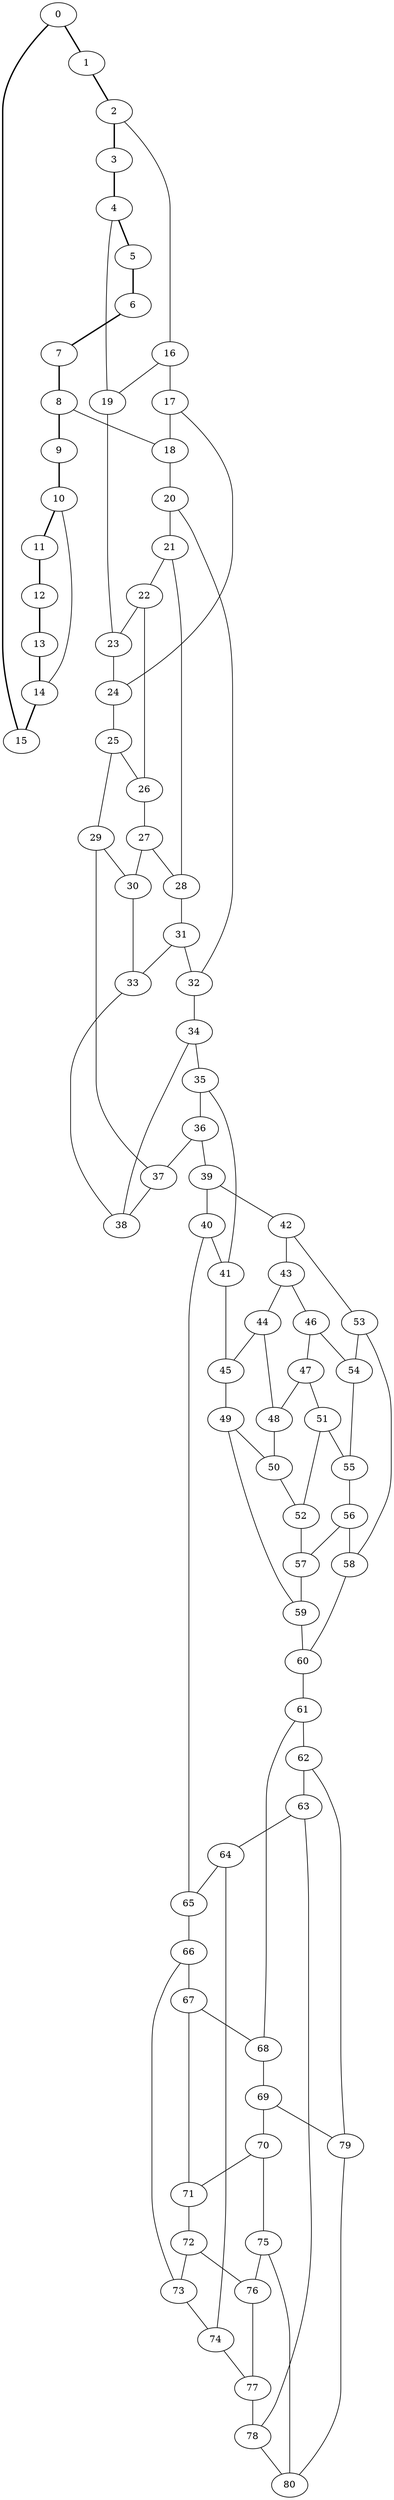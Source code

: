 //Inside of this graph isn't 3-connected
graph G {
0 [ pos = " 22.50,0.00!" ];
0 -- 1[style=bold];
0 -- 15[style=bold];
1 [ pos = " 20.79,8.61!" ];
1 -- 2[style=bold];
2 [ pos = " 15.91,15.91!" ];
2 -- 3[style=bold];
2 -- 16;
3 [ pos = " 8.61,20.79!" ];
3 -- 4[style=bold];
4 [ pos = " 0.00,22.50!" ];
4 -- 5[style=bold];
4 -- 19;
5 [ pos = " -8.61,20.79!" ];
5 -- 6[style=bold];
6 [ pos = " -15.91,15.91!" ];
6 -- 7[style=bold];
7 [ pos = " -20.79,8.61!" ];
7 -- 8[style=bold];
8 [ pos = " -22.50,0.00!" ];
8 -- 9[style=bold];
8 -- 18;
9 [ pos = " -20.79,-8.61!" ];
9 -- 10[style=bold];
10 [ pos = " -15.91,-15.91!" ];
10 -- 11[style=bold];
10 -- 14;
11 [ pos = " -8.61,-20.79!" ];
11 -- 12[style=bold];
12 [ pos = " 0.00,-22.50!" ];
12 -- 13[style=bold];
13 [ pos = " 8.61,-20.79!" ];
13 -- 14[style=bold];
14 [ pos = " 15.91,-15.91!" ];
14 -- 15[style=bold];
15 [ pos = " 20.79,-8.61!" ];
16 -- 17;
16 -- 19;
17 -- 18;
17 -- 24;
18 -- 20;
19 -- 23;
20 -- 21;
20 -- 32;
21 -- 22;
21 -- 28;
22 -- 23;
22 -- 26;
23 -- 24;
24 -- 25;
25 -- 26;
25 -- 29;
26 -- 27;
27 -- 28;
27 -- 30;
28 -- 31;
29 -- 30;
29 -- 37;
30 -- 33;
31 -- 32;
31 -- 33;
32 -- 34;
33 -- 38;
34 -- 35;
34 -- 38;
35 -- 36;
35 -- 41;
36 -- 37;
36 -- 39;
37 -- 38;
39 -- 40;
39 -- 42;
40 -- 41;
40 -- 65;
41 -- 45;
42 -- 43;
42 -- 53;
43 -- 44;
43 -- 46;
44 -- 45;
44 -- 48;
45 -- 49;
46 -- 47;
46 -- 54;
47 -- 48;
47 -- 51;
48 -- 50;
49 -- 50;
49 -- 59;
50 -- 52;
51 -- 52;
51 -- 55;
52 -- 57;
53 -- 54;
53 -- 58;
54 -- 55;
55 -- 56;
56 -- 57;
56 -- 58;
57 -- 59;
58 -- 60;
59 -- 60;
60 -- 61;
61 -- 62;
61 -- 68;
62 -- 63;
62 -- 79;
63 -- 64;
63 -- 78;
64 -- 65;
64 -- 74;
65 -- 66;
66 -- 67;
66 -- 73;
67 -- 68;
67 -- 71;
68 -- 69;
69 -- 70;
69 -- 79;
70 -- 71;
70 -- 75;
71 -- 72;
72 -- 73;
72 -- 76;
73 -- 74;
74 -- 77;
75 -- 76;
75 -- 80;
76 -- 77;
77 -- 78;
78 -- 80;
79 -- 80;
}
